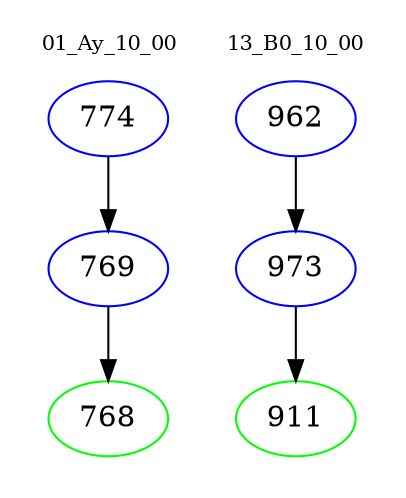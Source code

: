 digraph{
subgraph cluster_0 {
color = white
label = "01_Ay_10_00";
fontsize=10;
T0_774 [label="774", color="blue"]
T0_774 -> T0_769 [color="black"]
T0_769 [label="769", color="blue"]
T0_769 -> T0_768 [color="black"]
T0_768 [label="768", color="green"]
}
subgraph cluster_1 {
color = white
label = "13_B0_10_00";
fontsize=10;
T1_962 [label="962", color="blue"]
T1_962 -> T1_973 [color="black"]
T1_973 [label="973", color="blue"]
T1_973 -> T1_911 [color="black"]
T1_911 [label="911", color="green"]
}
}
